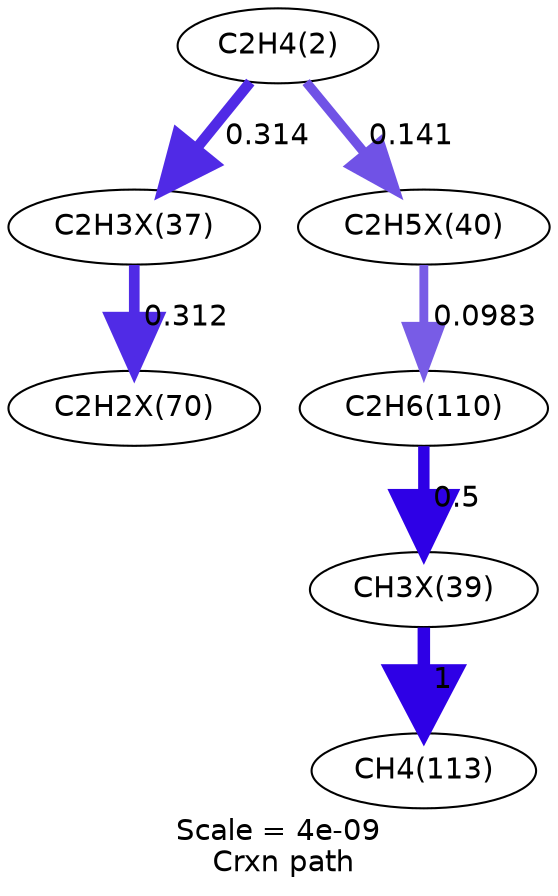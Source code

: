 digraph reaction_paths {
center=1;
s5 -> s34[fontname="Helvetica", style="setlinewidth(5.13)", arrowsize=2.56, color="0.7, 0.814, 0.9"
, label=" 0.314"];
s5 -> s37[fontname="Helvetica", style="setlinewidth(4.52)", arrowsize=2.26, color="0.7, 0.641, 0.9"
, label=" 0.141"];
s34 -> s47[fontname="Helvetica", style="setlinewidth(5.12)", arrowsize=2.56, color="0.7, 0.812, 0.9"
, label=" 0.312"];
s37 -> s11[fontname="Helvetica", style="setlinewidth(4.25)", arrowsize=2.12, color="0.7, 0.598, 0.9"
, label=" 0.0983"];
s11 -> s36[fontname="Helvetica", style="setlinewidth(5.48)", arrowsize=2.74, color="0.7, 1, 0.9"
, label=" 0.5"];
s36 -> s13[fontname="Helvetica", style="setlinewidth(6)", arrowsize=3, color="0.7, 1.5, 0.9"
, label=" 1"];
s5 [ fontname="Helvetica", label="C2H4(2)"];
s11 [ fontname="Helvetica", label="C2H6(110)"];
s13 [ fontname="Helvetica", label="CH4(113)"];
s34 [ fontname="Helvetica", label="C2H3X(37)"];
s36 [ fontname="Helvetica", label="CH3X(39)"];
s37 [ fontname="Helvetica", label="C2H5X(40)"];
s47 [ fontname="Helvetica", label="C2H2X(70)"];
 label = "Scale = 4e-09\l Crxn path";
 fontname = "Helvetica";
}

